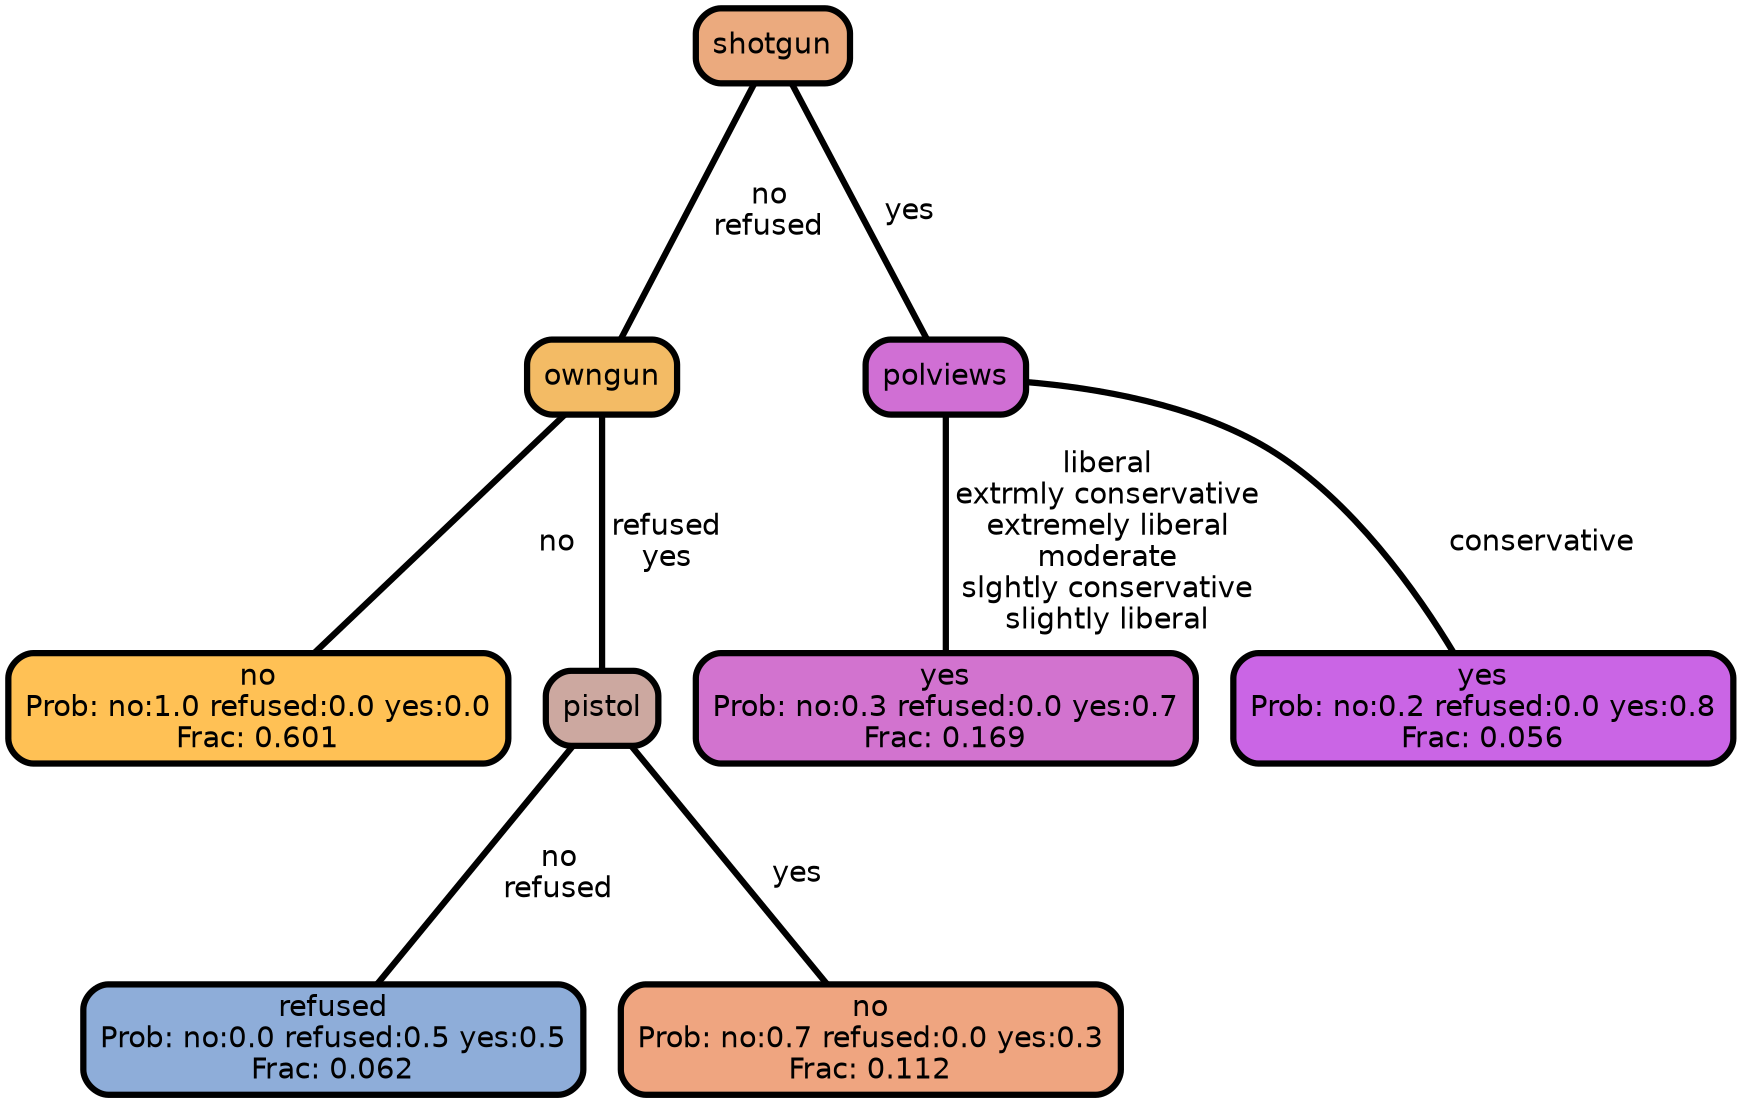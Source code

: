 graph Tree {
node [shape=box, style="filled, rounded",color="black",penwidth="3",fontcolor="black",                 fontname=helvetica] ;
graph [ranksep="0 equally", splines=straight,                 bgcolor=transparent, dpi=200] ;
edge [fontname=helvetica, color=black] ;
0 [label="no
Prob: no:1.0 refused:0.0 yes:0.0
Frac: 0.601", fillcolor="#ffc155"] ;
1 [label="owngun", fillcolor="#f3bb65"] ;
2 [label="refused
Prob: no:0.0 refused:0.5 yes:0.5
Frac: 0.062", fillcolor="#8eadd9"] ;
3 [label="pistol", fillcolor="#cca8a0"] ;
4 [label="no
Prob: no:0.7 refused:0.0 yes:0.3
Frac: 0.112", fillcolor="#efa580"] ;
5 [label="shotgun", fillcolor="#ebaa7e"] ;
6 [label="yes
Prob: no:0.3 refused:0.0 yes:0.7
Frac: 0.169", fillcolor="#d273cf"] ;
7 [label="polviews", fillcolor="#d06fd4"] ;
8 [label="yes
Prob: no:0.2 refused:0.0 yes:0.8
Frac: 0.056", fillcolor="#ca65e5"] ;
1 -- 0 [label=" no",penwidth=3] ;
1 -- 3 [label=" refused\n yes",penwidth=3] ;
3 -- 2 [label=" no\n refused",penwidth=3] ;
3 -- 4 [label=" yes",penwidth=3] ;
5 -- 1 [label=" no\n refused",penwidth=3] ;
5 -- 7 [label=" yes",penwidth=3] ;
7 -- 6 [label=" liberal\n extrmly conservative\n extremely liberal\n moderate\n slghtly conservative\n slightly liberal",penwidth=3] ;
7 -- 8 [label=" conservative",penwidth=3] ;
{rank = same;}}